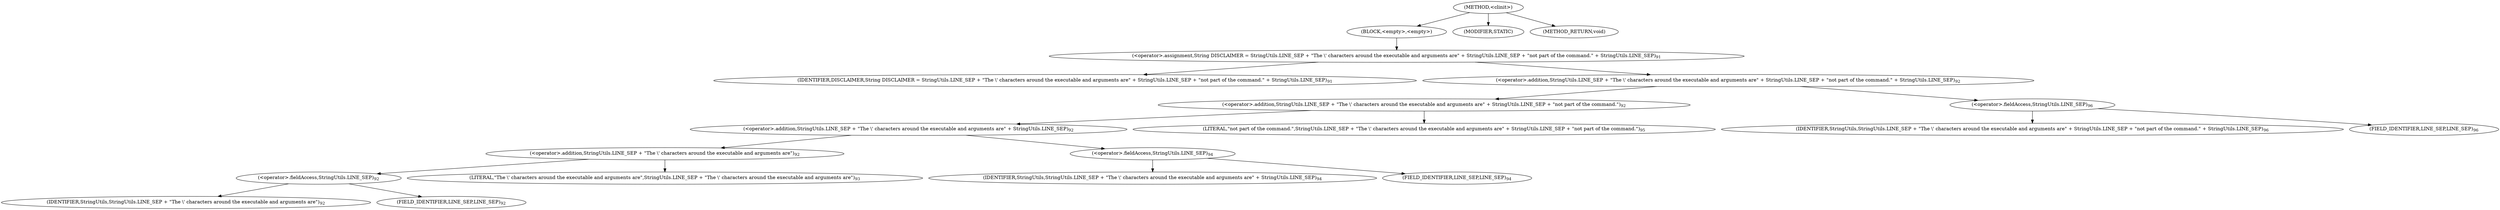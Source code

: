 digraph "&lt;clinit&gt;" {  
"1128" [label = <(METHOD,&lt;clinit&gt;)> ]
"1129" [label = <(BLOCK,&lt;empty&gt;,&lt;empty&gt;)> ]
"1130" [label = <(&lt;operator&gt;.assignment,String DISCLAIMER = StringUtils.LINE_SEP + &quot;The \' characters around the executable and arguments are&quot; + StringUtils.LINE_SEP + &quot;not part of the command.&quot; + StringUtils.LINE_SEP)<SUB>91</SUB>> ]
"1131" [label = <(IDENTIFIER,DISCLAIMER,String DISCLAIMER = StringUtils.LINE_SEP + &quot;The \' characters around the executable and arguments are&quot; + StringUtils.LINE_SEP + &quot;not part of the command.&quot; + StringUtils.LINE_SEP)<SUB>91</SUB>> ]
"1132" [label = <(&lt;operator&gt;.addition,StringUtils.LINE_SEP + &quot;The \' characters around the executable and arguments are&quot; + StringUtils.LINE_SEP + &quot;not part of the command.&quot; + StringUtils.LINE_SEP)<SUB>92</SUB>> ]
"1133" [label = <(&lt;operator&gt;.addition,StringUtils.LINE_SEP + &quot;The \' characters around the executable and arguments are&quot; + StringUtils.LINE_SEP + &quot;not part of the command.&quot;)<SUB>92</SUB>> ]
"1134" [label = <(&lt;operator&gt;.addition,StringUtils.LINE_SEP + &quot;The \' characters around the executable and arguments are&quot; + StringUtils.LINE_SEP)<SUB>92</SUB>> ]
"1135" [label = <(&lt;operator&gt;.addition,StringUtils.LINE_SEP + &quot;The \' characters around the executable and arguments are&quot;)<SUB>92</SUB>> ]
"1136" [label = <(&lt;operator&gt;.fieldAccess,StringUtils.LINE_SEP)<SUB>92</SUB>> ]
"1137" [label = <(IDENTIFIER,StringUtils,StringUtils.LINE_SEP + &quot;The \' characters around the executable and arguments are&quot;)<SUB>92</SUB>> ]
"1138" [label = <(FIELD_IDENTIFIER,LINE_SEP,LINE_SEP)<SUB>92</SUB>> ]
"1139" [label = <(LITERAL,&quot;The \' characters around the executable and arguments are&quot;,StringUtils.LINE_SEP + &quot;The \' characters around the executable and arguments are&quot;)<SUB>93</SUB>> ]
"1140" [label = <(&lt;operator&gt;.fieldAccess,StringUtils.LINE_SEP)<SUB>94</SUB>> ]
"1141" [label = <(IDENTIFIER,StringUtils,StringUtils.LINE_SEP + &quot;The \' characters around the executable and arguments are&quot; + StringUtils.LINE_SEP)<SUB>94</SUB>> ]
"1142" [label = <(FIELD_IDENTIFIER,LINE_SEP,LINE_SEP)<SUB>94</SUB>> ]
"1143" [label = <(LITERAL,&quot;not part of the command.&quot;,StringUtils.LINE_SEP + &quot;The \' characters around the executable and arguments are&quot; + StringUtils.LINE_SEP + &quot;not part of the command.&quot;)<SUB>95</SUB>> ]
"1144" [label = <(&lt;operator&gt;.fieldAccess,StringUtils.LINE_SEP)<SUB>96</SUB>> ]
"1145" [label = <(IDENTIFIER,StringUtils,StringUtils.LINE_SEP + &quot;The \' characters around the executable and arguments are&quot; + StringUtils.LINE_SEP + &quot;not part of the command.&quot; + StringUtils.LINE_SEP)<SUB>96</SUB>> ]
"1146" [label = <(FIELD_IDENTIFIER,LINE_SEP,LINE_SEP)<SUB>96</SUB>> ]
"1147" [label = <(MODIFIER,STATIC)> ]
"1148" [label = <(METHOD_RETURN,void)> ]
  "1128" -> "1129" 
  "1128" -> "1147" 
  "1128" -> "1148" 
  "1129" -> "1130" 
  "1130" -> "1131" 
  "1130" -> "1132" 
  "1132" -> "1133" 
  "1132" -> "1144" 
  "1133" -> "1134" 
  "1133" -> "1143" 
  "1134" -> "1135" 
  "1134" -> "1140" 
  "1135" -> "1136" 
  "1135" -> "1139" 
  "1136" -> "1137" 
  "1136" -> "1138" 
  "1140" -> "1141" 
  "1140" -> "1142" 
  "1144" -> "1145" 
  "1144" -> "1146" 
}
